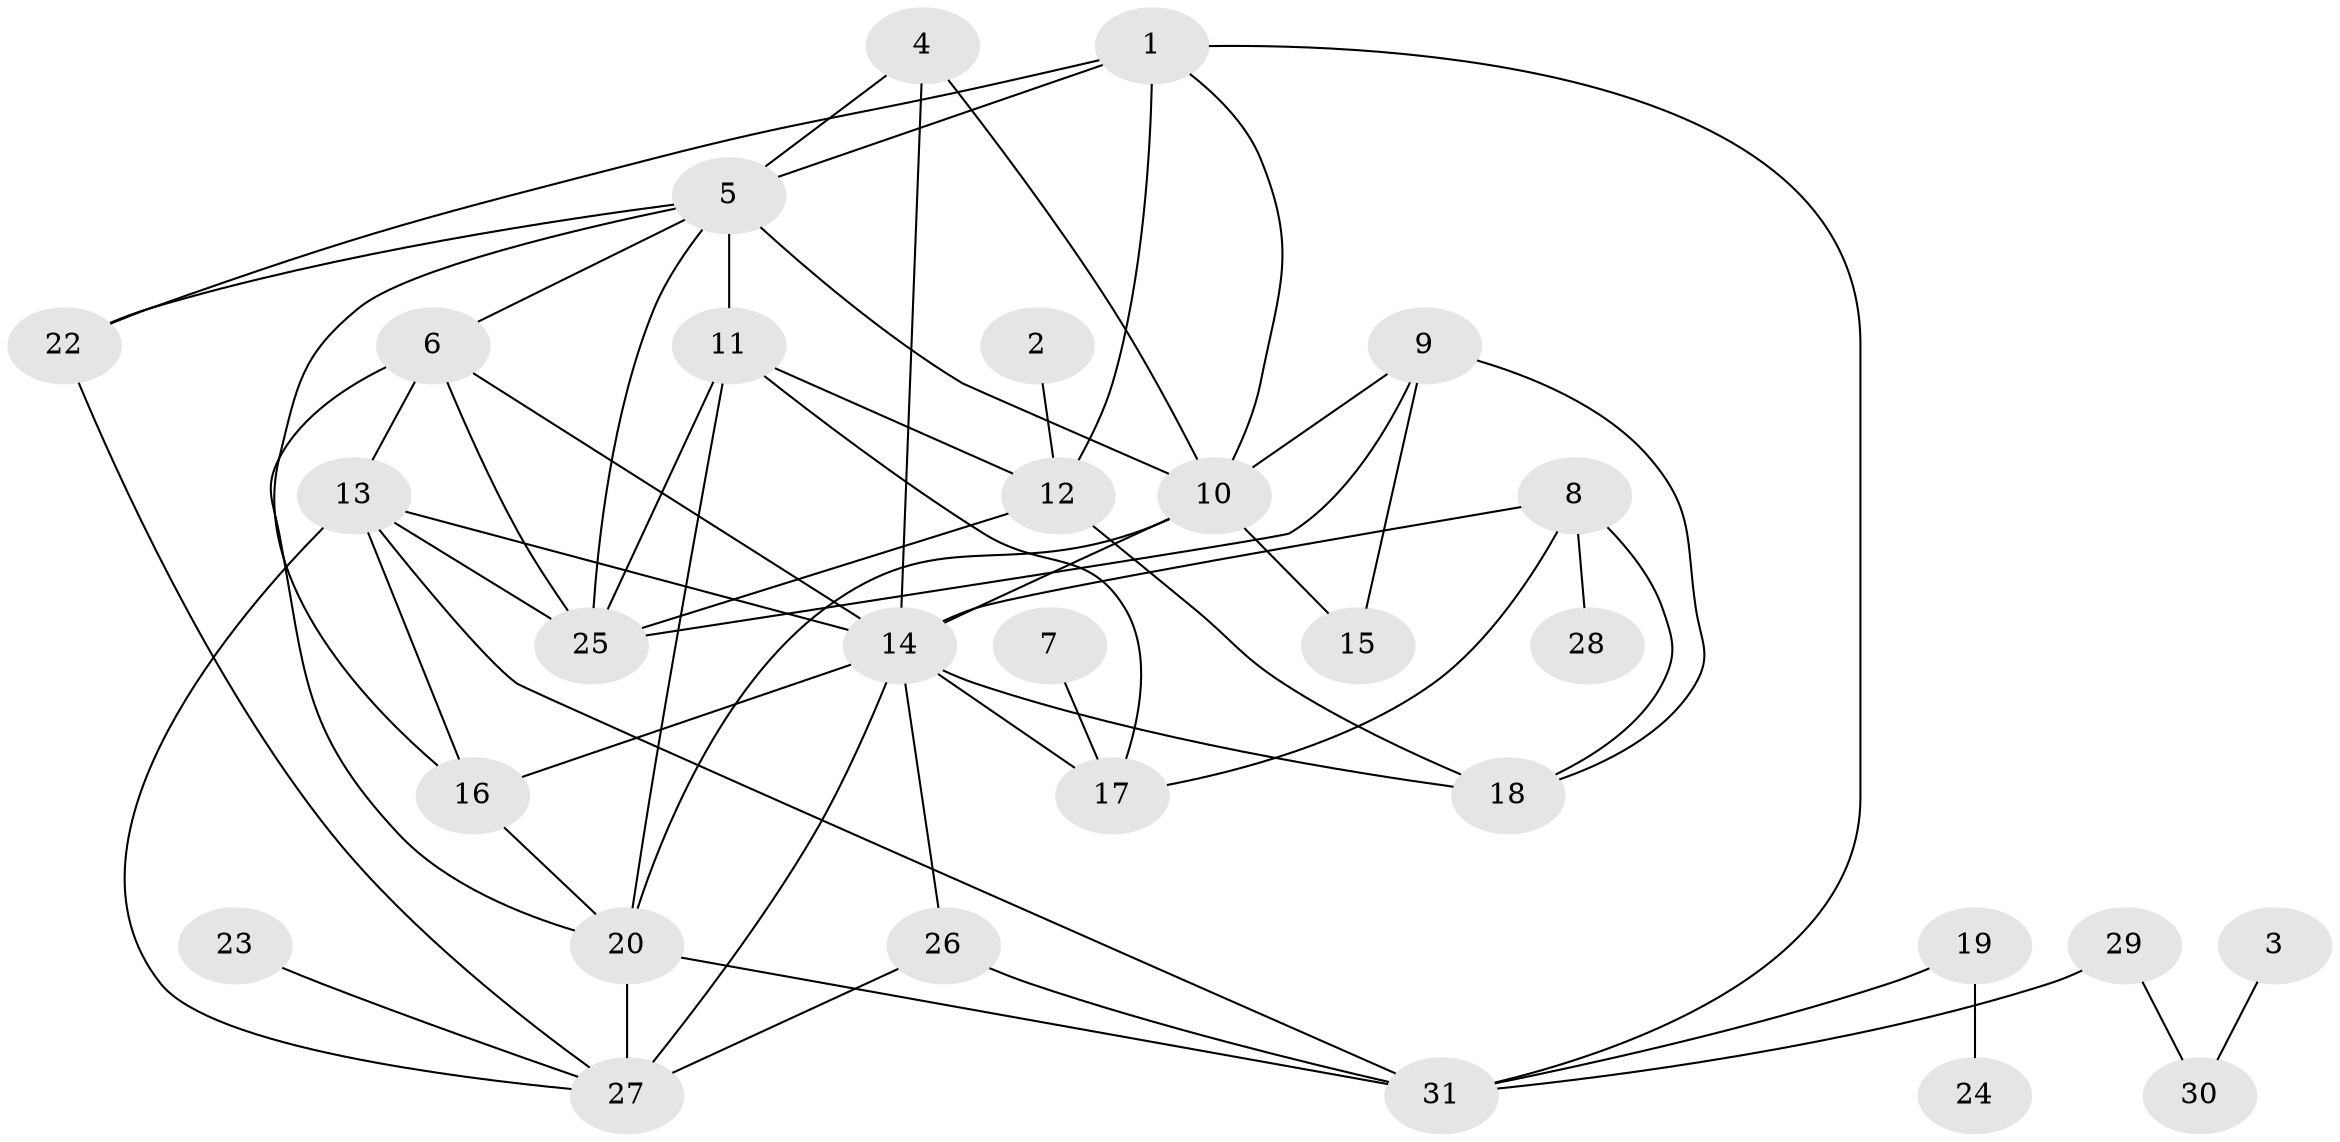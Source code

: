 // original degree distribution, {5: 0.11320754716981132, 1: 0.11320754716981132, 3: 0.2641509433962264, 4: 0.22641509433962265, 6: 0.05660377358490566, 7: 0.03773584905660377, 2: 0.1509433962264151, 0: 0.03773584905660377}
// Generated by graph-tools (version 1.1) at 2025/48/03/04/25 22:48:23]
// undirected, 30 vertices, 59 edges
graph export_dot {
  node [color=gray90,style=filled];
  1;
  2;
  3;
  4;
  5;
  6;
  7;
  8;
  9;
  10;
  11;
  12;
  13;
  14;
  15;
  16;
  17;
  18;
  19;
  20;
  22;
  23;
  24;
  25;
  26;
  27;
  28;
  29;
  30;
  31;
  1 -- 5 [weight=1.0];
  1 -- 10 [weight=1.0];
  1 -- 12 [weight=1.0];
  1 -- 22 [weight=1.0];
  1 -- 31 [weight=1.0];
  2 -- 12 [weight=1.0];
  3 -- 30 [weight=1.0];
  4 -- 5 [weight=1.0];
  4 -- 10 [weight=1.0];
  4 -- 14 [weight=1.0];
  5 -- 6 [weight=1.0];
  5 -- 10 [weight=2.0];
  5 -- 11 [weight=1.0];
  5 -- 16 [weight=1.0];
  5 -- 22 [weight=1.0];
  5 -- 25 [weight=1.0];
  6 -- 13 [weight=1.0];
  6 -- 14 [weight=1.0];
  6 -- 20 [weight=1.0];
  6 -- 25 [weight=1.0];
  7 -- 17 [weight=1.0];
  8 -- 14 [weight=1.0];
  8 -- 17 [weight=1.0];
  8 -- 18 [weight=1.0];
  8 -- 28 [weight=1.0];
  9 -- 10 [weight=1.0];
  9 -- 15 [weight=1.0];
  9 -- 18 [weight=1.0];
  9 -- 25 [weight=2.0];
  10 -- 14 [weight=1.0];
  10 -- 15 [weight=1.0];
  10 -- 20 [weight=1.0];
  11 -- 12 [weight=1.0];
  11 -- 17 [weight=1.0];
  11 -- 20 [weight=2.0];
  11 -- 25 [weight=1.0];
  12 -- 18 [weight=1.0];
  12 -- 25 [weight=2.0];
  13 -- 14 [weight=2.0];
  13 -- 16 [weight=1.0];
  13 -- 25 [weight=1.0];
  13 -- 27 [weight=1.0];
  13 -- 31 [weight=1.0];
  14 -- 16 [weight=1.0];
  14 -- 17 [weight=1.0];
  14 -- 18 [weight=1.0];
  14 -- 26 [weight=1.0];
  14 -- 27 [weight=1.0];
  16 -- 20 [weight=1.0];
  19 -- 24 [weight=1.0];
  19 -- 31 [weight=1.0];
  20 -- 27 [weight=2.0];
  20 -- 31 [weight=1.0];
  22 -- 27 [weight=1.0];
  23 -- 27 [weight=1.0];
  26 -- 27 [weight=1.0];
  26 -- 31 [weight=1.0];
  29 -- 30 [weight=1.0];
  29 -- 31 [weight=1.0];
}
